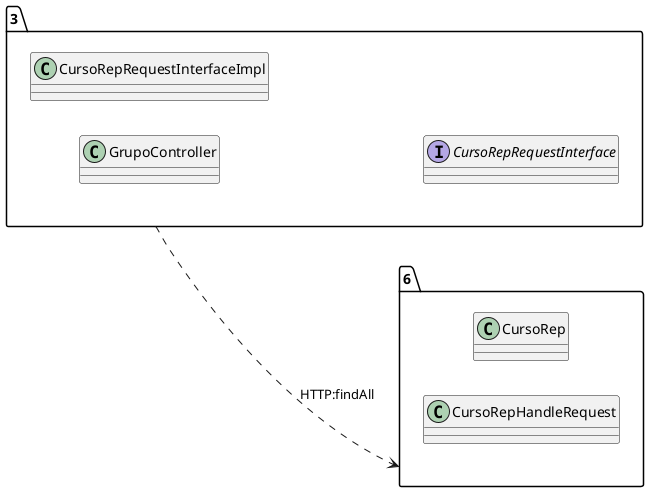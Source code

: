 @startuml 
allow_mixing
left to right direction
package "3"{
class GrupoController
class CursoRepRequestInterfaceImpl
interface CursoRepRequestInterface

}
package "6"{
class CursoRep
class CursoRepHandleRequest

}
"3" ..> "6":HTTP:findAll
@enduml